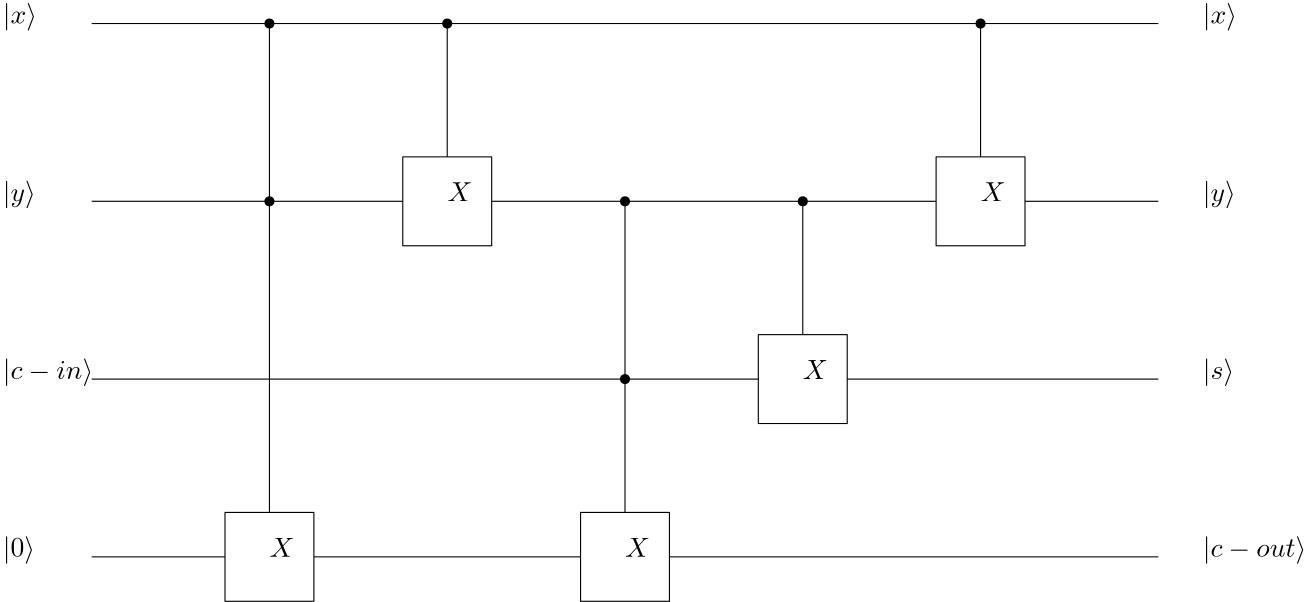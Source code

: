 <?xml version="1.0"?>
<!DOCTYPE ipe SYSTEM "ipe.dtd">
<ipe version="70218" creator="Ipe 7.2.24">
<info created="D:20220328114858" modified="D:20220329105157"/>
<ipestyle name="basic">
<symbol name="arrow/arc(spx)">
<path stroke="sym-stroke" fill="sym-stroke" pen="sym-pen">
0 0 m
-1 0.333 l
-1 -0.333 l
h
</path>
</symbol>
<symbol name="arrow/farc(spx)">
<path stroke="sym-stroke" fill="white" pen="sym-pen">
0 0 m
-1 0.333 l
-1 -0.333 l
h
</path>
</symbol>
<symbol name="arrow/ptarc(spx)">
<path stroke="sym-stroke" fill="sym-stroke" pen="sym-pen">
0 0 m
-1 0.333 l
-0.8 0 l
-1 -0.333 l
h
</path>
</symbol>
<symbol name="arrow/fptarc(spx)">
<path stroke="sym-stroke" fill="white" pen="sym-pen">
0 0 m
-1 0.333 l
-0.8 0 l
-1 -0.333 l
h
</path>
</symbol>
<symbol name="mark/circle(sx)" transformations="translations">
<path fill="sym-stroke">
0.6 0 0 0.6 0 0 e
0.4 0 0 0.4 0 0 e
</path>
</symbol>
<symbol name="mark/disk(sx)" transformations="translations">
<path fill="sym-stroke">
0.6 0 0 0.6 0 0 e
</path>
</symbol>
<symbol name="mark/fdisk(sfx)" transformations="translations">
<group>
<path fill="sym-fill">
0.5 0 0 0.5 0 0 e
</path>
<path fill="sym-stroke" fillrule="eofill">
0.6 0 0 0.6 0 0 e
0.4 0 0 0.4 0 0 e
</path>
</group>
</symbol>
<symbol name="mark/box(sx)" transformations="translations">
<path fill="sym-stroke" fillrule="eofill">
-0.6 -0.6 m
0.6 -0.6 l
0.6 0.6 l
-0.6 0.6 l
h
-0.4 -0.4 m
0.4 -0.4 l
0.4 0.4 l
-0.4 0.4 l
h
</path>
</symbol>
<symbol name="mark/square(sx)" transformations="translations">
<path fill="sym-stroke">
-0.6 -0.6 m
0.6 -0.6 l
0.6 0.6 l
-0.6 0.6 l
h
</path>
</symbol>
<symbol name="mark/fsquare(sfx)" transformations="translations">
<group>
<path fill="sym-fill">
-0.5 -0.5 m
0.5 -0.5 l
0.5 0.5 l
-0.5 0.5 l
h
</path>
<path fill="sym-stroke" fillrule="eofill">
-0.6 -0.6 m
0.6 -0.6 l
0.6 0.6 l
-0.6 0.6 l
h
-0.4 -0.4 m
0.4 -0.4 l
0.4 0.4 l
-0.4 0.4 l
h
</path>
</group>
</symbol>
<symbol name="mark/cross(sx)" transformations="translations">
<group>
<path fill="sym-stroke">
-0.43 -0.57 m
0.57 0.43 l
0.43 0.57 l
-0.57 -0.43 l
h
</path>
<path fill="sym-stroke">
-0.43 0.57 m
0.57 -0.43 l
0.43 -0.57 l
-0.57 0.43 l
h
</path>
</group>
</symbol>
<symbol name="arrow/fnormal(spx)">
<path stroke="sym-stroke" fill="white" pen="sym-pen">
0 0 m
-1 0.333 l
-1 -0.333 l
h
</path>
</symbol>
<symbol name="arrow/pointed(spx)">
<path stroke="sym-stroke" fill="sym-stroke" pen="sym-pen">
0 0 m
-1 0.333 l
-0.8 0 l
-1 -0.333 l
h
</path>
</symbol>
<symbol name="arrow/fpointed(spx)">
<path stroke="sym-stroke" fill="white" pen="sym-pen">
0 0 m
-1 0.333 l
-0.8 0 l
-1 -0.333 l
h
</path>
</symbol>
<symbol name="arrow/linear(spx)">
<path stroke="sym-stroke" pen="sym-pen">
-1 0.333 m
0 0 l
-1 -0.333 l
</path>
</symbol>
<symbol name="arrow/fdouble(spx)">
<path stroke="sym-stroke" fill="white" pen="sym-pen">
0 0 m
-1 0.333 l
-1 -0.333 l
h
-1 0 m
-2 0.333 l
-2 -0.333 l
h
</path>
</symbol>
<symbol name="arrow/double(spx)">
<path stroke="sym-stroke" fill="sym-stroke" pen="sym-pen">
0 0 m
-1 0.333 l
-1 -0.333 l
h
-1 0 m
-2 0.333 l
-2 -0.333 l
h
</path>
</symbol>
<symbol name="arrow/mid-normal(spx)">
<path stroke="sym-stroke" fill="sym-stroke" pen="sym-pen">
0.5 0 m
-0.5 0.333 l
-0.5 -0.333 l
h
</path>
</symbol>
<symbol name="arrow/mid-fnormal(spx)">
<path stroke="sym-stroke" fill="white" pen="sym-pen">
0.5 0 m
-0.5 0.333 l
-0.5 -0.333 l
h
</path>
</symbol>
<symbol name="arrow/mid-pointed(spx)">
<path stroke="sym-stroke" fill="sym-stroke" pen="sym-pen">
0.5 0 m
-0.5 0.333 l
-0.3 0 l
-0.5 -0.333 l
h
</path>
</symbol>
<symbol name="arrow/mid-fpointed(spx)">
<path stroke="sym-stroke" fill="white" pen="sym-pen">
0.5 0 m
-0.5 0.333 l
-0.3 0 l
-0.5 -0.333 l
h
</path>
</symbol>
<symbol name="arrow/mid-double(spx)">
<path stroke="sym-stroke" fill="sym-stroke" pen="sym-pen">
1 0 m
0 0.333 l
0 -0.333 l
h
0 0 m
-1 0.333 l
-1 -0.333 l
h
</path>
</symbol>
<symbol name="arrow/mid-fdouble(spx)">
<path stroke="sym-stroke" fill="white" pen="sym-pen">
1 0 m
0 0.333 l
0 -0.333 l
h
0 0 m
-1 0.333 l
-1 -0.333 l
h
</path>
</symbol>
<anglesize name="22.5 deg" value="22.5"/>
<anglesize name="30 deg" value="30"/>
<anglesize name="45 deg" value="45"/>
<anglesize name="60 deg" value="60"/>
<anglesize name="90 deg" value="90"/>
<arrowsize name="large" value="10"/>
<arrowsize name="small" value="5"/>
<arrowsize name="tiny" value="3"/>
<color name="blue" value="0 0 1"/>
<color name="brown" value="0.647 0.165 0.165"/>
<color name="darkblue" value="0 0 0.545"/>
<color name="darkcyan" value="0 0.545 0.545"/>
<color name="darkgray" value="0.663"/>
<color name="darkgreen" value="0 0.392 0"/>
<color name="darkmagenta" value="0.545 0 0.545"/>
<color name="darkorange" value="1 0.549 0"/>
<color name="darkred" value="0.545 0 0"/>
<color name="gold" value="1 0.843 0"/>
<color name="gray" value="0.745"/>
<color name="green" value="0 1 0"/>
<color name="lightblue" value="0.678 0.847 0.902"/>
<color name="lightcyan" value="0.878 1 1"/>
<color name="lightgray" value="0.827"/>
<color name="lightgreen" value="0.565 0.933 0.565"/>
<color name="lightyellow" value="1 1 0.878"/>
<color name="navy" value="0 0 0.502"/>
<color name="orange" value="1 0.647 0"/>
<color name="pink" value="1 0.753 0.796"/>
<color name="purple" value="0.627 0.125 0.941"/>
<color name="red" value="1 0 0"/>
<color name="seagreen" value="0.18 0.545 0.341"/>
<color name="turquoise" value="0.251 0.878 0.816"/>
<color name="violet" value="0.933 0.51 0.933"/>
<color name="yellow" value="1 1 0"/>
<dashstyle name="dash dot dotted" value="[4 2 1 2 1 2] 0"/>
<dashstyle name="dash dotted" value="[4 2 1 2] 0"/>
<dashstyle name="dashed" value="[4] 0"/>
<dashstyle name="dotted" value="[1 3] 0"/>
<gridsize name="10 pts (~3.5 mm)" value="10"/>
<gridsize name="14 pts (~5 mm)" value="14"/>
<gridsize name="16 pts (~6 mm)" value="16"/>
<gridsize name="20 pts (~7 mm)" value="20"/>
<gridsize name="28 pts (~10 mm)" value="28"/>
<gridsize name="32 pts (~12 mm)" value="32"/>
<gridsize name="4 pts" value="4"/>
<gridsize name="56 pts (~20 mm)" value="56"/>
<gridsize name="8 pts (~3 mm)" value="8"/>
<opacity name="10%" value="0.1"/>
<opacity name="30%" value="0.3"/>
<opacity name="50%" value="0.5"/>
<opacity name="75%" value="0.75"/>
<pen name="fat" value="1.2"/>
<pen name="heavier" value="0.8"/>
<pen name="ultrafat" value="2"/>
<symbolsize name="large" value="5"/>
<symbolsize name="small" value="2"/>
<symbolsize name="tiny" value="1.1"/>
<textsize name="Huge" value="\Huge"/>
<textsize name="LARGE" value="\LARGE"/>
<textsize name="Large" value="\Large"/>
<textsize name="footnote" value="\footnotesize"/>
<textsize name="huge" value="\huge"/>
<textsize name="large" value="\large"/>
<textsize name="small" value="\small"/>
<textsize name="tiny" value="\tiny"/>
<textstyle name="center" begin="\begin{center}" end="\end{center}"/>
<textstyle name="item" begin="\begin{itemize}\item{}" end="\end{itemize}"/>
<textstyle name="itemize" begin="\begin{itemize}" end="\end{itemize}"/>
<tiling name="falling" angle="-60" step="4" width="1"/>
<tiling name="rising" angle="30" step="4" width="1"/>
</ipestyle>
<ipestyle name="customsize">
<layout paper="1600 800" origin="0 0" frame="1600 800"/>
</ipestyle>
<page>
<layer name="alpha"/>
<view layers="alpha" active="alpha"/>
<use layer="alpha" matrix="1 0 0 1 64 0" name="mark/disk(sx)" pos="320 768" size="normal" stroke="black"/>
<use matrix="1 0 0 1 96 0" name="mark/disk(sx)" pos="352 768" size="normal" stroke="black"/>
<use matrix="1 0 0 1 64 -32" name="mark/disk(sx)" pos="320 736" size="normal" stroke="black"/>
<path matrix="1 0 0 1 80 -32" stroke="black">
352 752 m
352 720 l
384 720 l
384 752 l
h
</path>
<text matrix="1 0 0 1 80 -32" transformations="translations" pos="368 736" stroke="black" type="label" width="9.036" height="6.808" depth="0" valign="baseline" style="math">X</text>
<path matrix="1 0 0 1 16 -160" stroke="black">
352 752 m
352 720 l
384 720 l
384 752 l
h
</path>
<path matrix="1 0 0 1 208 -96" stroke="black">
352 752 m
352 720 l
384 720 l
384 752 l
h
</path>
<path matrix="1 0 0 1 144 -160" stroke="black">
352 752 m
352 720 l
384 720 l
384 752 l
h
</path>
<path matrix="1 0 0 1 272 -32" stroke="black">
352 752 m
352 720 l
384 720 l
384 752 l
h
</path>
<text transformations="translations" pos="384 576" stroke="black" type="label" width="9.036" height="6.808" depth="0" valign="baseline" style="math">X</text>
<text transformations="translations" pos="512 576" stroke="black" type="label" width="9.036" height="6.808" depth="0" valign="baseline" style="math">X</text>
<text transformations="translations" pos="576 640" stroke="black" type="label" width="9.036" height="6.808" depth="0" valign="baseline" style="math">X</text>
<text transformations="translations" pos="640 704" stroke="black" type="label" width="9.036" height="6.808" depth="0" valign="baseline" style="math">X</text>
<use matrix="1 0 0 1 160 -64" name="mark/disk(sx)" pos="352 768" size="normal" stroke="black"/>
<use matrix="1 0 0 1 224 -64" name="mark/disk(sx)" pos="352 768" size="normal" stroke="black"/>
<use matrix="1 0 0 1 160 -128" name="mark/disk(sx)" pos="352 768" size="normal" stroke="black"/>
<use matrix="1 0 0 1 288 0" name="mark/disk(sx)" pos="352 768" size="normal" stroke="black"/>
<path stroke="black">
320 768 m
640 768 l
</path>
<path stroke="black">
320 704 m
432 704 l
</path>
<path stroke="black">
464 704 m
624 704 l
</path>
<path stroke="black">
320 640 m
560 640 l
</path>
<path stroke="black">
320 576 m
368 576 l
</path>
<path stroke="black">
400 576 m
496 576 l
</path>
<path stroke="black">
528 576 m
704 576 l
</path>
<path stroke="black">
592 640 m
704 640 l
</path>
<path stroke="black">
656 704 m
704 704 l
</path>
<path stroke="black">
640 768 m
704 768 l
</path>
<path stroke="black">
384 768 m
384 592 l
</path>
<path stroke="black">
448 768 m
448 720 l
</path>
<path stroke="black">
512 704 m
512 592 l
</path>
<path stroke="black">
576 704 m
576 656 l
</path>
<path stroke="black">
640 768 m
640 720 l
</path>
<text transformations="translations" pos="288 768" stroke="black" type="label" width="12.336" height="7.473" depth="2.49" valign="baseline" style="math">|x\rangle</text>
<text transformations="translations" pos="288 704" stroke="black" type="label" width="11.884" height="7.473" depth="2.49" valign="baseline" style="math">|y\rangle</text>
<text transformations="translations" pos="288 640" stroke="black" type="label" width="32.542" height="7.473" depth="2.49" valign="baseline" style="math">|c-in\rangle</text>
<text transformations="translations" pos="288 576" stroke="black" type="label" width="11.623" height="7.473" depth="2.49" valign="baseline" style="math">|0\rangle</text>
<text transformations="translations" pos="720 768" stroke="black" type="label" width="12.336" height="7.473" depth="2.49" valign="baseline" style="math">|x\rangle</text>
<text transformations="translations" pos="720 704" stroke="black" type="label" width="11.884" height="7.473" depth="2.49" valign="baseline" style="math">|y\rangle</text>
<text transformations="translations" pos="720 640" stroke="black" type="label" width="11.312" height="7.473" depth="2.49" valign="baseline" style="math">|s\rangle</text>
<text transformations="translations" pos="720 576" stroke="black" type="label" width="37.26" height="7.473" depth="2.49" valign="baseline" style="math">|c-out\rangle</text>
</page>
</ipe>
